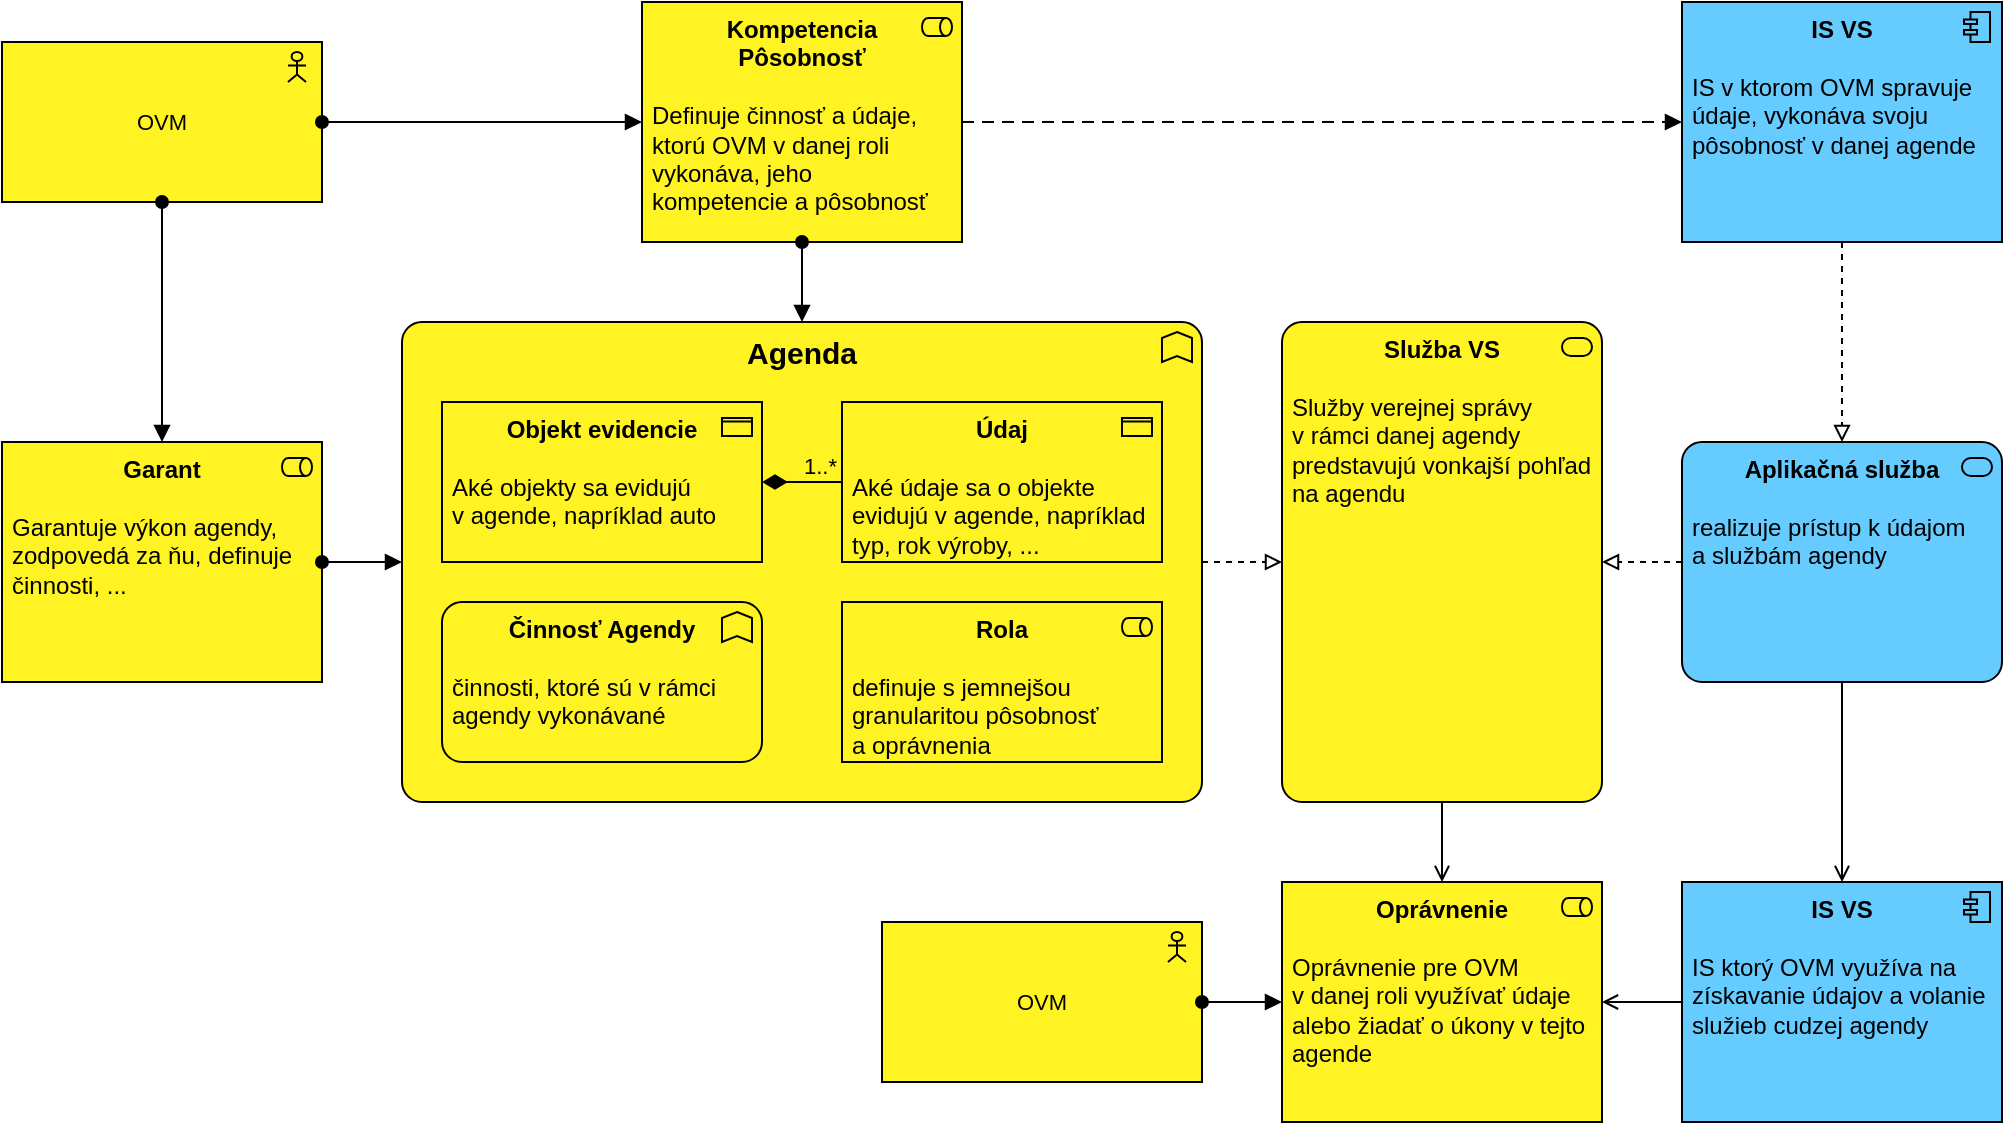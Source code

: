 <mxfile version="26.2.2">
  <diagram id="C5RBs43oDa-KdzZeNtuy" name="Page-1">
    <mxGraphModel dx="1740" dy="-8" grid="1" gridSize="10" guides="1" tooltips="1" connect="1" arrows="0" fold="1" page="0" pageScale="1" pageWidth="1169" pageHeight="827" math="0" shadow="0">
      <root>
        <mxCell id="WIyWlLk6GJQsqaUBKTNV-0" />
        <mxCell id="WIyWlLk6GJQsqaUBKTNV-1" parent="WIyWlLk6GJQsqaUBKTNV-0" />
        <mxCell id="pZyWZQW2qTMGdB6Wqupj-29" value="&lt;span style=&quot;font-size: 11px;&quot;&gt;OVM&lt;/span&gt;" style="html=1;outlineConnect=0;whiteSpace=wrap;fillColor=#FFF323;shape=mxgraph.archimate3.application;appType=actor;archiType=square;strokeColor=#000000;" vertex="1" parent="WIyWlLk6GJQsqaUBKTNV-1">
          <mxGeometry x="-360" y="860" width="160" height="80" as="geometry" />
        </mxCell>
        <mxCell id="QYbwdpBH74K5H6EEjUDd-59" value="&lt;span&gt;Agenda&lt;/span&gt;" style="html=1;outlineConnect=0;whiteSpace=wrap;fillColor=#FFF323;shape=mxgraph.archimate3.application;appType=func;archiType=rounded;strokeColor=#000000;verticalAlign=top;fontStyle=1;fontSize=15;" parent="WIyWlLk6GJQsqaUBKTNV-1" vertex="1">
          <mxGeometry x="-160" y="1000" width="400" height="240" as="geometry" />
        </mxCell>
        <mxCell id="QYbwdpBH74K5H6EEjUDd-35" value="&lt;span style=&quot;font-size: 12px;&quot;&gt;&lt;b&gt;Oprávnenie&lt;/b&gt;&lt;/span&gt;&lt;div&gt;&lt;span style=&quot;font-size: 12px;&quot;&gt;&lt;br&gt;&lt;/span&gt;&lt;/div&gt;&lt;div style=&quot;text-align: left;&quot;&gt;&lt;span style=&quot;font-size: 12px;&quot;&gt;Oprávnenie pre OVM v&lt;/span&gt;&lt;span style=&quot;background-color: transparent; text-align: center;&quot;&gt;&amp;nbsp;d&lt;/span&gt;&lt;span style=&quot;background-color: transparent; color: light-dark(rgb(0, 0, 0), rgb(255, 255, 255));&quot;&gt;anej roli využívať údaje alebo žiadať o úkony v tejto agende&lt;/span&gt;&lt;/div&gt;" style="html=1;outlineConnect=0;whiteSpace=wrap;fillColor=#FFF323;shape=mxgraph.archimate3.application;appType=role;archiType=square;strokeColor=#000000;verticalAlign=top;align=center;spacingLeft=4;spacingRight=4;spacing=2;fontFamily=Helvetica;fontSize=12;fontColor=default;" parent="WIyWlLk6GJQsqaUBKTNV-1" vertex="1">
          <mxGeometry x="280" y="1280" width="160" height="120" as="geometry" />
        </mxCell>
        <mxCell id="pZyWZQW2qTMGdB6Wqupj-0" value="&lt;b&gt;Rola&lt;/b&gt;&lt;div&gt;&lt;br&gt;&lt;/div&gt;&lt;div style=&quot;text-align: left;&quot;&gt;definuje s jemnejšou granularitou pôsobnosť a&amp;nbsp;oprávnenia&lt;/div&gt;" style="html=1;outlineConnect=0;whiteSpace=wrap;fillColor=#FFF323;shape=mxgraph.archimate3.application;appType=role;archiType=square;strokeColor=#000000;verticalAlign=top;align=center;spacingLeft=4;spacingRight=4;spacing=2;fontFamily=Helvetica;fontSize=12;fontColor=default;" vertex="1" parent="WIyWlLk6GJQsqaUBKTNV-1">
          <mxGeometry x="60" y="1140" width="160" height="80" as="geometry" />
        </mxCell>
        <mxCell id="pZyWZQW2qTMGdB6Wqupj-3" value="&lt;b&gt;Kompetencia&lt;/b&gt;&lt;div&gt;&lt;b&gt;Pôsobnosť&lt;/b&gt;&lt;b&gt;&lt;br&gt;&lt;/b&gt;&lt;div&gt;&lt;b&gt;&lt;br&gt;&lt;/b&gt;&lt;/div&gt;&lt;div style=&quot;text-align: left;&quot;&gt;Definuje činnosť a údaje, ktorú OVM v danej roli vykonáva, jeho kompetencie a pôsobnosť&lt;/div&gt;&lt;/div&gt;" style="html=1;outlineConnect=0;whiteSpace=wrap;fillColor=#FFF323;shape=mxgraph.archimate3.application;appType=role;archiType=square;strokeColor=#000000;align=center;verticalAlign=top;fontFamily=Helvetica;fontSize=12;fontColor=default;spacing=2;spacingLeft=4;spacingRight=4;" vertex="1" parent="WIyWlLk6GJQsqaUBKTNV-1">
          <mxGeometry x="-40" y="840" width="160" height="120" as="geometry" />
        </mxCell>
        <mxCell id="pZyWZQW2qTMGdB6Wqupj-5" value="&lt;b&gt;Garant&lt;/b&gt;&lt;div&gt;&lt;br&gt;&lt;/div&gt;&lt;div style=&quot;text-align: left;&quot;&gt;Garantuje výkon agendy, zodpovedá za ňu, definuje činnosti, ...&lt;/div&gt;" style="html=1;outlineConnect=0;whiteSpace=wrap;fillColor=#FFF323;shape=mxgraph.archimate3.application;appType=role;archiType=square;strokeColor=#000000;verticalAlign=top;align=center;spacingLeft=4;spacingRight=4;spacing=2;fontFamily=Helvetica;fontSize=12;fontColor=default;" vertex="1" parent="WIyWlLk6GJQsqaUBKTNV-1">
          <mxGeometry x="-360" y="1060" width="160" height="120" as="geometry" />
        </mxCell>
        <mxCell id="pZyWZQW2qTMGdB6Wqupj-7" value="" style="endArrow=block;html=1;endFill=1;startArrow=oval;startFill=1;edgeStyle=elbowEdgeStyle;elbow=vertical;rounded=0;" edge="1" parent="WIyWlLk6GJQsqaUBKTNV-1" source="pZyWZQW2qTMGdB6Wqupj-29" target="pZyWZQW2qTMGdB6Wqupj-5">
          <mxGeometry width="160" relative="1" as="geometry">
            <mxPoint x="-280" y="1080" as="sourcePoint" />
            <mxPoint x="-200" y="1270" as="targetPoint" />
          </mxGeometry>
        </mxCell>
        <mxCell id="QYbwdpBH74K5H6EEjUDd-61" value="&lt;b&gt;Činnosť Agendy&lt;/b&gt;&lt;div&gt;&lt;br&gt;&lt;/div&gt;&lt;div style=&quot;text-align: left;&quot;&gt;činnosti, ktoré sú v rámci agendy vykonávané&lt;/div&gt;" style="html=1;outlineConnect=0;whiteSpace=wrap;fillColor=#FFF323;shape=mxgraph.archimate3.application;appType=func;archiType=rounded;strokeColor=#000000;verticalAlign=top;spacing=2;spacingLeft=4;spacingRight=4;" parent="WIyWlLk6GJQsqaUBKTNV-1" vertex="1">
          <mxGeometry x="-140" y="1140" width="160" height="80" as="geometry" />
        </mxCell>
        <mxCell id="QYbwdpBH74K5H6EEjUDd-65" value="&lt;b&gt;Objekt evidencie&lt;/b&gt;&lt;div&gt;&lt;br&gt;&lt;div&gt;&lt;div style=&quot;text-align: left;&quot;&gt;&lt;span style=&quot;background-color: transparent; color: light-dark(rgb(0, 0, 0), rgb(255, 255, 255));&quot;&gt;Aké objekty sa evidujú v&lt;/span&gt;&lt;span style=&quot;background-color: transparent; text-align: center;&quot;&gt;&amp;nbsp;&lt;/span&gt;&lt;span style=&quot;background-color: transparent; color: light-dark(rgb(0, 0, 0), rgb(255, 255, 255));&quot;&gt;agende, napríklad auto&lt;/span&gt;&lt;/div&gt;&lt;/div&gt;&lt;/div&gt;" style="html=1;outlineConnect=0;whiteSpace=wrap;fillColor=#FFF323;shape=mxgraph.archimate3.application;appType=passive;archiType=square;strokeColor=#000000;verticalAlign=top;spacing=2;spacingLeft=4;spacingRight=4;" parent="WIyWlLk6GJQsqaUBKTNV-1" vertex="1">
          <mxGeometry x="-140" y="1040" width="160" height="80" as="geometry" />
        </mxCell>
        <mxCell id="LikNMIQY806UddBu3euc-11" value="&lt;b&gt;Údaj&lt;/b&gt;&lt;div&gt;&lt;br&gt;&lt;div&gt;&lt;div style=&quot;text-align: left;&quot;&gt;&lt;span style=&quot;background-color: transparent; color: light-dark(rgb(0, 0, 0), rgb(255, 255, 255));&quot;&gt;Aké údaje sa o objekte evidujú v agende, napríklad typ, rok výroby, ...&lt;/span&gt;&lt;/div&gt;&lt;div style=&quot;text-align: left;&quot;&gt;&lt;br&gt;&lt;/div&gt;&lt;/div&gt;&lt;/div&gt;" style="html=1;outlineConnect=0;whiteSpace=wrap;fillColor=#FFF323;shape=mxgraph.archimate3.application;appType=passive;archiType=square;strokeColor=#000000;verticalAlign=top;spacing=2;spacingLeft=4;spacingRight=4;" parent="WIyWlLk6GJQsqaUBKTNV-1" vertex="1">
          <mxGeometry x="60" y="1040" width="160" height="80" as="geometry" />
        </mxCell>
        <mxCell id="LikNMIQY806UddBu3euc-12" value="" style="html=1;startArrow=diamondThin;startFill=1;startSize=10;endArrow=none;endFill=0;rounded=0;strokeColor=#000000;edgeStyle=elbowEdgeStyle;horizontal=1;verticalAlign=middle;" parent="WIyWlLk6GJQsqaUBKTNV-1" source="QYbwdpBH74K5H6EEjUDd-65" target="LikNMIQY806UddBu3euc-11" edge="1">
          <mxGeometry width="160" relative="1" as="geometry">
            <mxPoint x="-55" y="1228.5" as="sourcePoint" />
            <mxPoint x="150" y="1448.5" as="targetPoint" />
          </mxGeometry>
        </mxCell>
        <mxCell id="LikNMIQY806UddBu3euc-13" value="1..*" style="edgeLabel;html=1;align=left;verticalAlign=middle;resizable=0;points=[];labelBackgroundColor=none;" parent="LikNMIQY806UddBu3euc-12" vertex="1" connectable="0">
          <mxGeometry relative="1" as="geometry">
            <mxPoint x="-1" y="-8" as="offset" />
          </mxGeometry>
        </mxCell>
        <mxCell id="pZyWZQW2qTMGdB6Wqupj-9" value="" style="endArrow=block;html=1;endFill=1;startArrow=oval;startFill=1;edgeStyle=elbowEdgeStyle;elbow=vertical;rounded=0;" edge="1" parent="WIyWlLk6GJQsqaUBKTNV-1" source="pZyWZQW2qTMGdB6Wqupj-5" target="QYbwdpBH74K5H6EEjUDd-59">
          <mxGeometry width="160" relative="1" as="geometry">
            <mxPoint x="-390" y="1147" as="sourcePoint" />
            <mxPoint x="-350" y="1147" as="targetPoint" />
            <Array as="points" />
          </mxGeometry>
        </mxCell>
        <mxCell id="pZyWZQW2qTMGdB6Wqupj-11" value="" style="endArrow=block;html=1;endFill=1;startArrow=oval;startFill=1;edgeStyle=elbowEdgeStyle;elbow=vertical;rounded=0;" edge="1" parent="WIyWlLk6GJQsqaUBKTNV-1" source="pZyWZQW2qTMGdB6Wqupj-29" target="pZyWZQW2qTMGdB6Wqupj-3">
          <mxGeometry width="160" relative="1" as="geometry">
            <mxPoint x="-80" y="900" as="sourcePoint" />
            <mxPoint x="-330" y="810" as="targetPoint" />
          </mxGeometry>
        </mxCell>
        <mxCell id="pZyWZQW2qTMGdB6Wqupj-12" value="" style="endArrow=block;html=1;endFill=1;startArrow=oval;startFill=1;edgeStyle=elbowEdgeStyle;rounded=0;" edge="1" parent="WIyWlLk6GJQsqaUBKTNV-1" source="pZyWZQW2qTMGdB6Wqupj-3" target="QYbwdpBH74K5H6EEjUDd-59">
          <mxGeometry width="160" relative="1" as="geometry">
            <mxPoint x="60" y="810" as="sourcePoint" />
            <mxPoint x="60" y="850" as="targetPoint" />
          </mxGeometry>
        </mxCell>
        <mxCell id="pZyWZQW2qTMGdB6Wqupj-15" value="&lt;b&gt;IS VS&lt;/b&gt;&lt;div&gt;&lt;br&gt;&lt;/div&gt;&lt;div style=&quot;text-align: left;&quot;&gt;IS v ktorom OVM spravuje údaje, vykonáva svoju pôsobnosť v danej agende&lt;/div&gt;" style="html=1;outlineConnect=0;whiteSpace=wrap;fillColor=#66CCFF;shape=mxgraph.archimate3.application;appType=comp;archiType=square;strokeColor=#000000;verticalAlign=top;spacingLeft=4;spacingRight=4;" vertex="1" parent="WIyWlLk6GJQsqaUBKTNV-1">
          <mxGeometry x="480" y="840" width="160" height="120" as="geometry" />
        </mxCell>
        <mxCell id="pZyWZQW2qTMGdB6Wqupj-16" value="&lt;b&gt;Aplikačná služba&lt;/b&gt;&lt;div&gt;&lt;br&gt;&lt;/div&gt;&lt;div style=&quot;text-align: left;&quot;&gt;realizuje prístup k údajom a&amp;nbsp;službám agendy&lt;/div&gt;" style="html=1;outlineConnect=0;whiteSpace=wrap;fillColor=#66CCFF;shape=mxgraph.archimate3.application;appType=serv;archiType=rounded;strokeColor=#000000;align=center;verticalAlign=top;spacingLeft=4;spacingRight=4;fontFamily=Helvetica;fontSize=12;fontColor=default;" vertex="1" parent="WIyWlLk6GJQsqaUBKTNV-1">
          <mxGeometry x="480" y="1060" width="160" height="120" as="geometry" />
        </mxCell>
        <mxCell id="pZyWZQW2qTMGdB6Wqupj-17" value="&lt;span style=&quot;font-size: 11px;&quot;&gt;OVM&lt;/span&gt;" style="html=1;outlineConnect=0;whiteSpace=wrap;fillColor=#FFF323;shape=mxgraph.archimate3.application;appType=actor;archiType=square;strokeColor=#000000;" vertex="1" parent="WIyWlLk6GJQsqaUBKTNV-1">
          <mxGeometry x="80" y="1300" width="160" height="80" as="geometry" />
        </mxCell>
        <mxCell id="pZyWZQW2qTMGdB6Wqupj-18" value="" style="endArrow=block;html=1;endFill=1;startArrow=oval;startFill=1;edgeStyle=elbowEdgeStyle;elbow=vertical;rounded=0;" edge="1" parent="WIyWlLk6GJQsqaUBKTNV-1" source="pZyWZQW2qTMGdB6Wqupj-17" target="QYbwdpBH74K5H6EEjUDd-35">
          <mxGeometry width="160" relative="1" as="geometry">
            <mxPoint x="-30" y="1290" as="sourcePoint" />
            <mxPoint x="-30" y="1250" as="targetPoint" />
          </mxGeometry>
        </mxCell>
        <mxCell id="pZyWZQW2qTMGdB6Wqupj-19" value="&lt;b&gt;IS VS&lt;/b&gt;&lt;div&gt;&lt;br&gt;&lt;/div&gt;&lt;div style=&quot;text-align: left;&quot;&gt;IS ktorý OVM využíva na získavanie údajov a volanie služieb cudzej agendy&lt;/div&gt;" style="html=1;outlineConnect=0;whiteSpace=wrap;fillColor=#66CCFF;shape=mxgraph.archimate3.application;appType=comp;archiType=square;strokeColor=#000000;align=center;verticalAlign=top;spacingLeft=4;spacingRight=4;fontFamily=Helvetica;fontSize=12;fontColor=default;" vertex="1" parent="WIyWlLk6GJQsqaUBKTNV-1">
          <mxGeometry x="480" y="1280" width="160" height="120" as="geometry" />
        </mxCell>
        <mxCell id="pZyWZQW2qTMGdB6Wqupj-20" value="" style="edgeStyle=elbowEdgeStyle;html=1;endArrow=block;elbow=vertical;endFill=0;dashed=1;rounded=0;exitX=1;exitY=0.5;exitDx=0;exitDy=0;exitPerimeter=0;" edge="1" parent="WIyWlLk6GJQsqaUBKTNV-1" source="QYbwdpBH74K5H6EEjUDd-59" target="pZyWZQW2qTMGdB6Wqupj-26">
          <mxGeometry width="160" relative="1" as="geometry">
            <mxPoint x="490" y="1200" as="sourcePoint" />
            <mxPoint x="330" y="1200" as="targetPoint" />
          </mxGeometry>
        </mxCell>
        <mxCell id="pZyWZQW2qTMGdB6Wqupj-21" value="" style="edgeStyle=elbowEdgeStyle;html=1;endArrow=block;elbow=vertical;endFill=0;dashed=1;rounded=0;" edge="1" parent="WIyWlLk6GJQsqaUBKTNV-1" source="pZyWZQW2qTMGdB6Wqupj-15" target="pZyWZQW2qTMGdB6Wqupj-16">
          <mxGeometry width="160" relative="1" as="geometry">
            <mxPoint x="490" y="1130" as="sourcePoint" />
            <mxPoint x="450" y="1130" as="targetPoint" />
          </mxGeometry>
        </mxCell>
        <mxCell id="pZyWZQW2qTMGdB6Wqupj-22" value="" style="edgeStyle=elbowEdgeStyle;html=1;endArrow=open;elbow=vertical;endFill=1;rounded=0;" edge="1" parent="WIyWlLk6GJQsqaUBKTNV-1" source="pZyWZQW2qTMGdB6Wqupj-16" target="pZyWZQW2qTMGdB6Wqupj-19">
          <mxGeometry width="160" relative="1" as="geometry">
            <mxPoint x="520" y="1240" as="sourcePoint" />
            <mxPoint x="680" y="1240" as="targetPoint" />
          </mxGeometry>
        </mxCell>
        <mxCell id="pZyWZQW2qTMGdB6Wqupj-23" value="" style="edgeStyle=elbowEdgeStyle;html=1;endArrow=block;dashed=1;elbow=vertical;endFill=1;dashPattern=6 4;rounded=0;" edge="1" parent="WIyWlLk6GJQsqaUBKTNV-1" source="pZyWZQW2qTMGdB6Wqupj-3" target="pZyWZQW2qTMGdB6Wqupj-15">
          <mxGeometry width="160" relative="1" as="geometry">
            <mxPoint x="170" y="790" as="sourcePoint" />
            <mxPoint x="330" y="790" as="targetPoint" />
          </mxGeometry>
        </mxCell>
        <mxCell id="pZyWZQW2qTMGdB6Wqupj-25" value="" style="edgeStyle=elbowEdgeStyle;html=1;endArrow=open;elbow=vertical;endFill=1;rounded=0;" edge="1" parent="WIyWlLk6GJQsqaUBKTNV-1" source="pZyWZQW2qTMGdB6Wqupj-19" target="QYbwdpBH74K5H6EEjUDd-35">
          <mxGeometry width="160" relative="1" as="geometry">
            <mxPoint x="180" y="1340" as="sourcePoint" />
            <mxPoint x="270" y="1310" as="targetPoint" />
          </mxGeometry>
        </mxCell>
        <mxCell id="pZyWZQW2qTMGdB6Wqupj-26" value="&lt;b&gt;Služba VS&lt;/b&gt;&lt;div&gt;&lt;br&gt;&lt;/div&gt;&lt;div style=&quot;text-align: left;&quot;&gt;Služby verejnej správy v&amp;nbsp;rámci danej agendy predstavujú vonkajší pohľad na agendu&lt;/div&gt;" style="html=1;outlineConnect=0;whiteSpace=wrap;fillColor=#FFF323;shape=mxgraph.archimate3.application;appType=serv;archiType=rounded;strokeColor=#000000;align=center;verticalAlign=top;spacingLeft=4;spacingRight=4;fontFamily=Helvetica;fontSize=12;" vertex="1" parent="WIyWlLk6GJQsqaUBKTNV-1">
          <mxGeometry x="280" y="1000" width="160" height="240" as="geometry" />
        </mxCell>
        <mxCell id="pZyWZQW2qTMGdB6Wqupj-27" value="" style="edgeStyle=elbowEdgeStyle;html=1;endArrow=block;elbow=vertical;endFill=0;dashed=1;rounded=0;" edge="1" parent="WIyWlLk6GJQsqaUBKTNV-1" source="pZyWZQW2qTMGdB6Wqupj-16" target="pZyWZQW2qTMGdB6Wqupj-26">
          <mxGeometry width="160" relative="1" as="geometry">
            <mxPoint x="340" y="1240" as="sourcePoint" />
            <mxPoint x="500" y="1240" as="targetPoint" />
          </mxGeometry>
        </mxCell>
        <mxCell id="pZyWZQW2qTMGdB6Wqupj-31" value="" style="edgeStyle=elbowEdgeStyle;html=1;endArrow=open;elbow=vertical;endFill=1;rounded=0;" edge="1" parent="WIyWlLk6GJQsqaUBKTNV-1" source="pZyWZQW2qTMGdB6Wqupj-26" target="QYbwdpBH74K5H6EEjUDd-35">
          <mxGeometry width="160" relative="1" as="geometry">
            <mxPoint x="570" y="1190" as="sourcePoint" />
            <mxPoint x="570" y="1290" as="targetPoint" />
          </mxGeometry>
        </mxCell>
      </root>
    </mxGraphModel>
  </diagram>
</mxfile>
